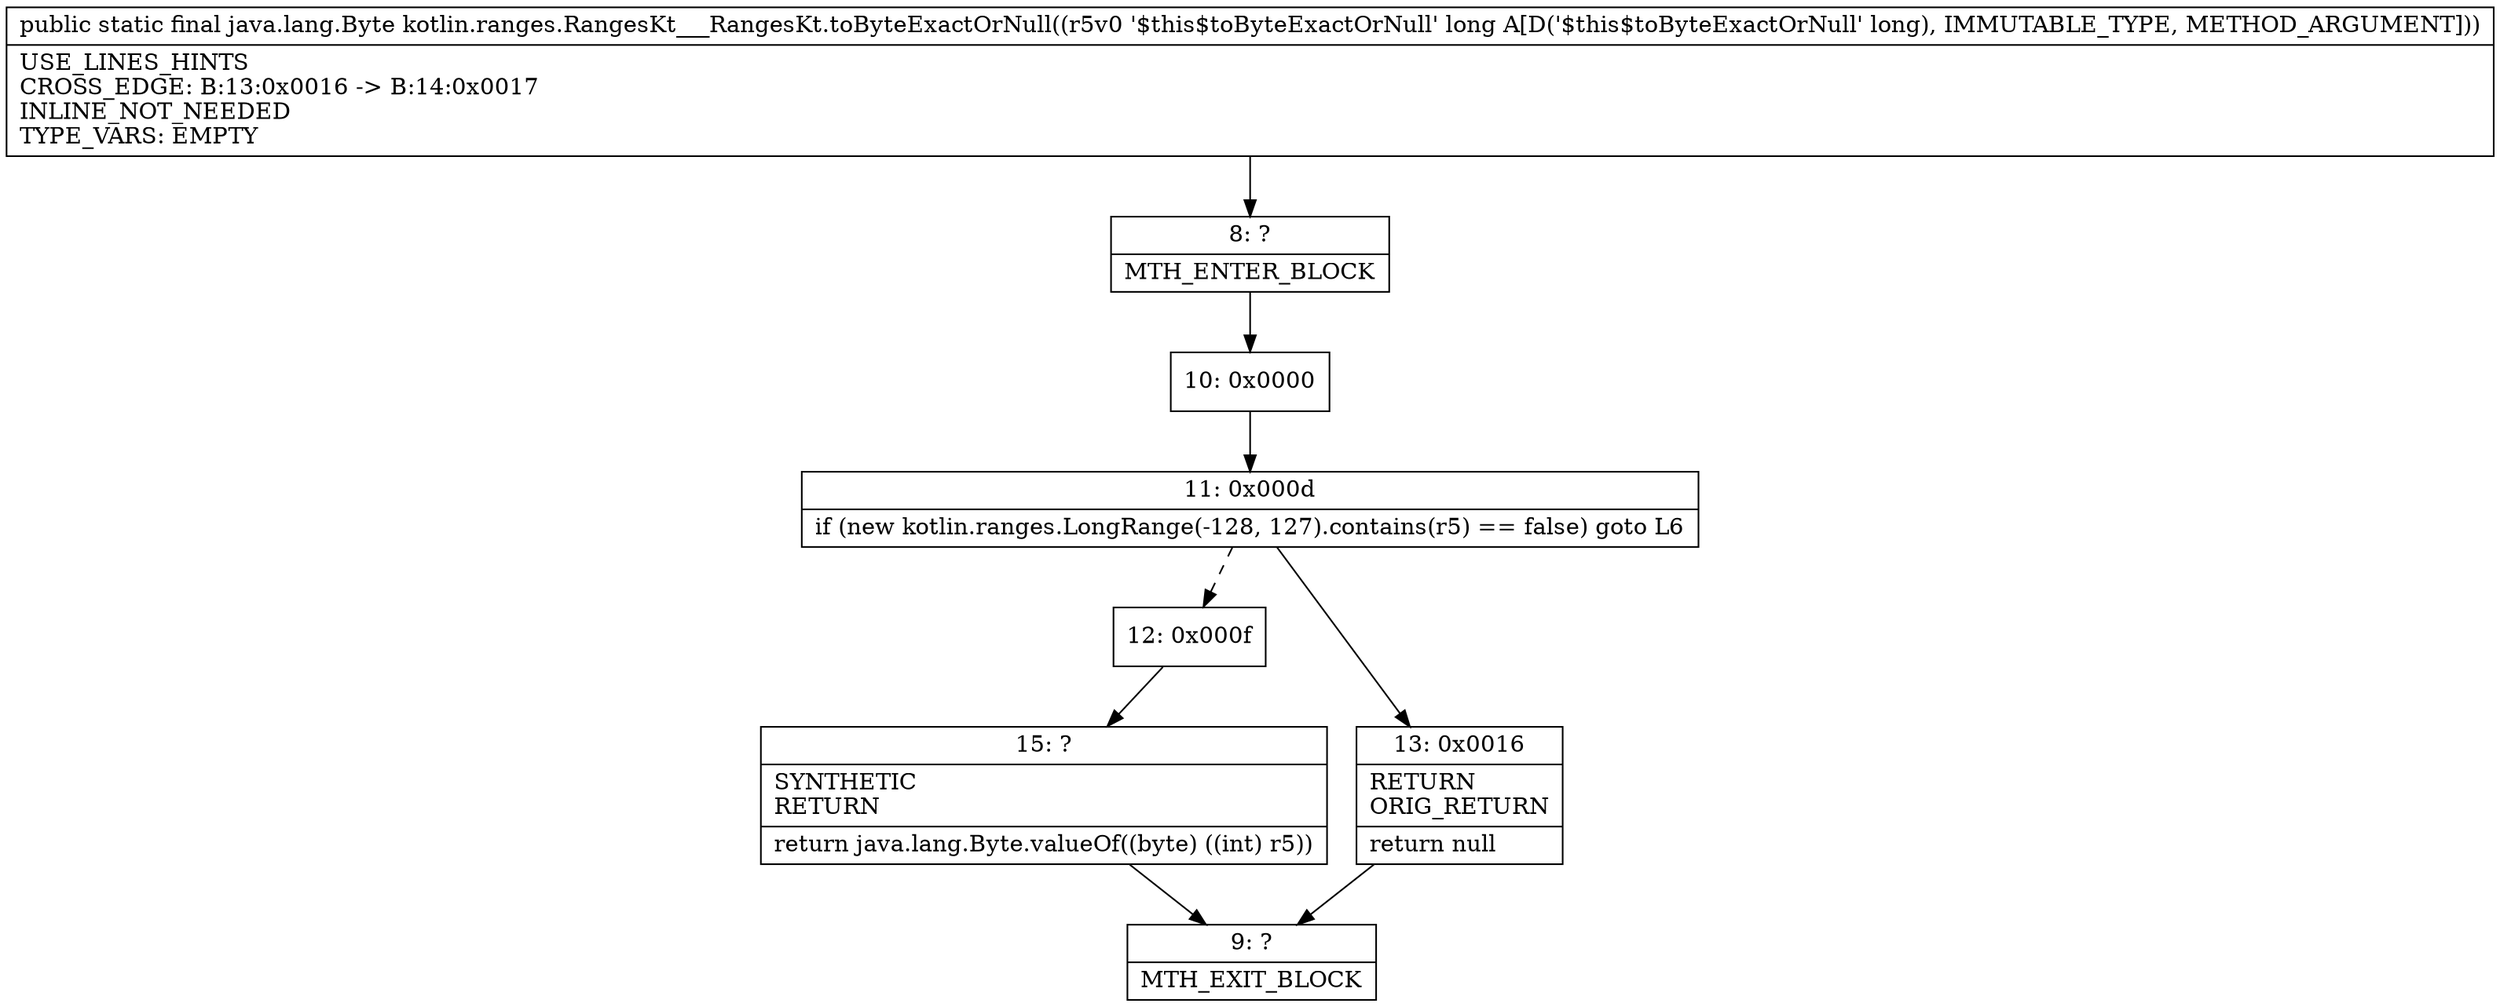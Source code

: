 digraph "CFG forkotlin.ranges.RangesKt___RangesKt.toByteExactOrNull(J)Ljava\/lang\/Byte;" {
Node_8 [shape=record,label="{8\:\ ?|MTH_ENTER_BLOCK\l}"];
Node_10 [shape=record,label="{10\:\ 0x0000}"];
Node_11 [shape=record,label="{11\:\ 0x000d|if (new kotlin.ranges.LongRange(\-128, 127).contains(r5) == false) goto L6\l}"];
Node_12 [shape=record,label="{12\:\ 0x000f}"];
Node_15 [shape=record,label="{15\:\ ?|SYNTHETIC\lRETURN\l|return java.lang.Byte.valueOf((byte) ((int) r5))\l}"];
Node_9 [shape=record,label="{9\:\ ?|MTH_EXIT_BLOCK\l}"];
Node_13 [shape=record,label="{13\:\ 0x0016|RETURN\lORIG_RETURN\l|return null\l}"];
MethodNode[shape=record,label="{public static final java.lang.Byte kotlin.ranges.RangesKt___RangesKt.toByteExactOrNull((r5v0 '$this$toByteExactOrNull' long A[D('$this$toByteExactOrNull' long), IMMUTABLE_TYPE, METHOD_ARGUMENT]))  | USE_LINES_HINTS\lCROSS_EDGE: B:13:0x0016 \-\> B:14:0x0017\lINLINE_NOT_NEEDED\lTYPE_VARS: EMPTY\l}"];
MethodNode -> Node_8;Node_8 -> Node_10;
Node_10 -> Node_11;
Node_11 -> Node_12[style=dashed];
Node_11 -> Node_13;
Node_12 -> Node_15;
Node_15 -> Node_9;
Node_13 -> Node_9;
}

